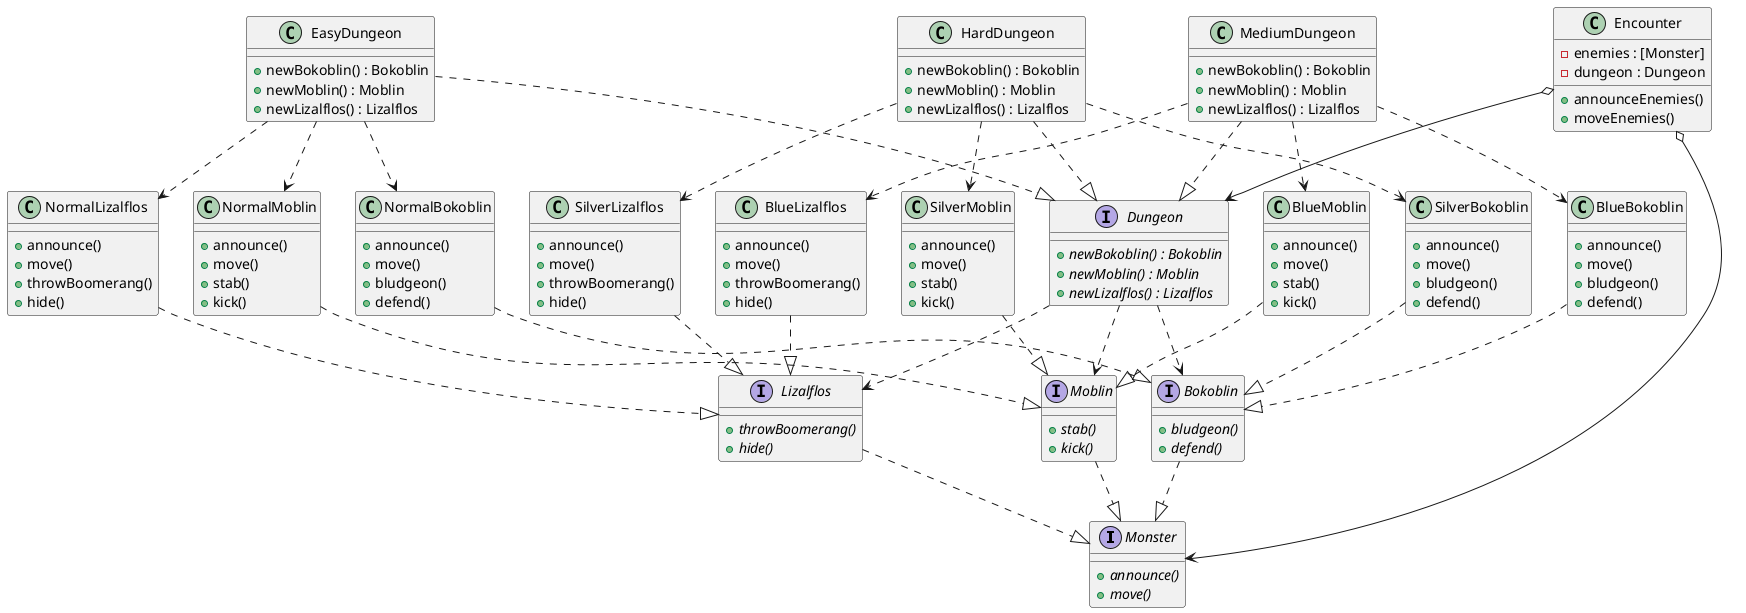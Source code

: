 @startuml

   interface Monster{
      + {abstract} announce()
      + {abstract} move()
   }

   interface Bokoblin{
      + {abstract} bludgeon()
      + {abstract} defend()
   }

   interface Moblin{
      + {abstract} stab()
      + {abstract} kick()
   }

   interface Lizalflos{
      + {abstract} throwBoomerang()
      + {abstract} hide()
   }

   class NormalBokoblin{
      + announce()
      + move()
      + bludgeon()
      + defend()
   }

   class NormalMoblin{
      + announce()
      + move()
      + stab()
      + kick()
   }

   class NormalLizalflos{
      + announce()
      + move()
      + throwBoomerang()
      + hide()
   }

   class BlueBokoblin{
      + announce()
      + move()
      + bludgeon()
      + defend()
   }

   class BlueMoblin{
      + announce()
      + move()
      + stab()
      + kick()
   }

   class BlueLizalflos{
      + announce()
      + move()
      + throwBoomerang()
      + hide()
   }

   class SilverBokoblin{
      + announce()
      + move()
      + bludgeon()
      + defend()
   }

   class SilverMoblin{
      + announce()
      + move()
      + stab()
      + kick()
   }


   class SilverLizalflos{
      + announce()
      + move()
      + throwBoomerang()
      + hide()
   }

   interface Dungeon{
      + {abstract} newBokoblin() : Bokoblin
      + {abstract} newMoblin() : Moblin
      + {abstract} newLizalflos() : Lizalflos
   }

   class EasyDungeon{
      + newBokoblin() : Bokoblin
      + newMoblin() : Moblin
      + newLizalflos() : Lizalflos
   }

   class MediumDungeon{
      + newBokoblin() : Bokoblin
      + newMoblin() : Moblin
      + newLizalflos() : Lizalflos
   }

   class HardDungeon{
      + newBokoblin() : Bokoblin
      + newMoblin() : Moblin
      + newLizalflos() : Lizalflos
   }

   class Encounter{
      - enemies : [Monster]
      - dungeon : Dungeon
      + announceEnemies()
      + moveEnemies()
   }

   Moblin ..|> Monster
   Bokoblin ..|> Monster
   Lizalflos ..|> Monster
   NormalMoblin ..|> Moblin
   NormalBokoblin ..|> Bokoblin
   NormalLizalflos ..|> Lizalflos
   BlueMoblin ..|> Moblin
   BlueBokoblin ..|> Bokoblin
   BlueLizalflos ..|> Lizalflos
   SilverMoblin ..|> Moblin
   SilverBokoblin ..|> Bokoblin
   SilverLizalflos ..|> Lizalflos

   EasyDungeon ..|> Dungeon
   MediumDungeon ..|> Dungeon
   HardDungeon ..|> Dungeon

   EasyDungeon ..>   NormalMoblin
   EasyDungeon ..>   NormalBokoblin
   EasyDungeon ..>   NormalLizalflos

   MediumDungeon ..>   BlueMoblin
   MediumDungeon ..>   BlueBokoblin
   MediumDungeon ..>   BlueLizalflos

   HardDungeon ..>   SilverMoblin
   HardDungeon ..>   SilverBokoblin
   HardDungeon ..>   SilverLizalflos

   Dungeon ..>   Moblin
   Dungeon ..>   Bokoblin
   Dungeon ..>   Lizalflos

   Encounter o--> Monster
   Encounter o--> Dungeon
@enduml
